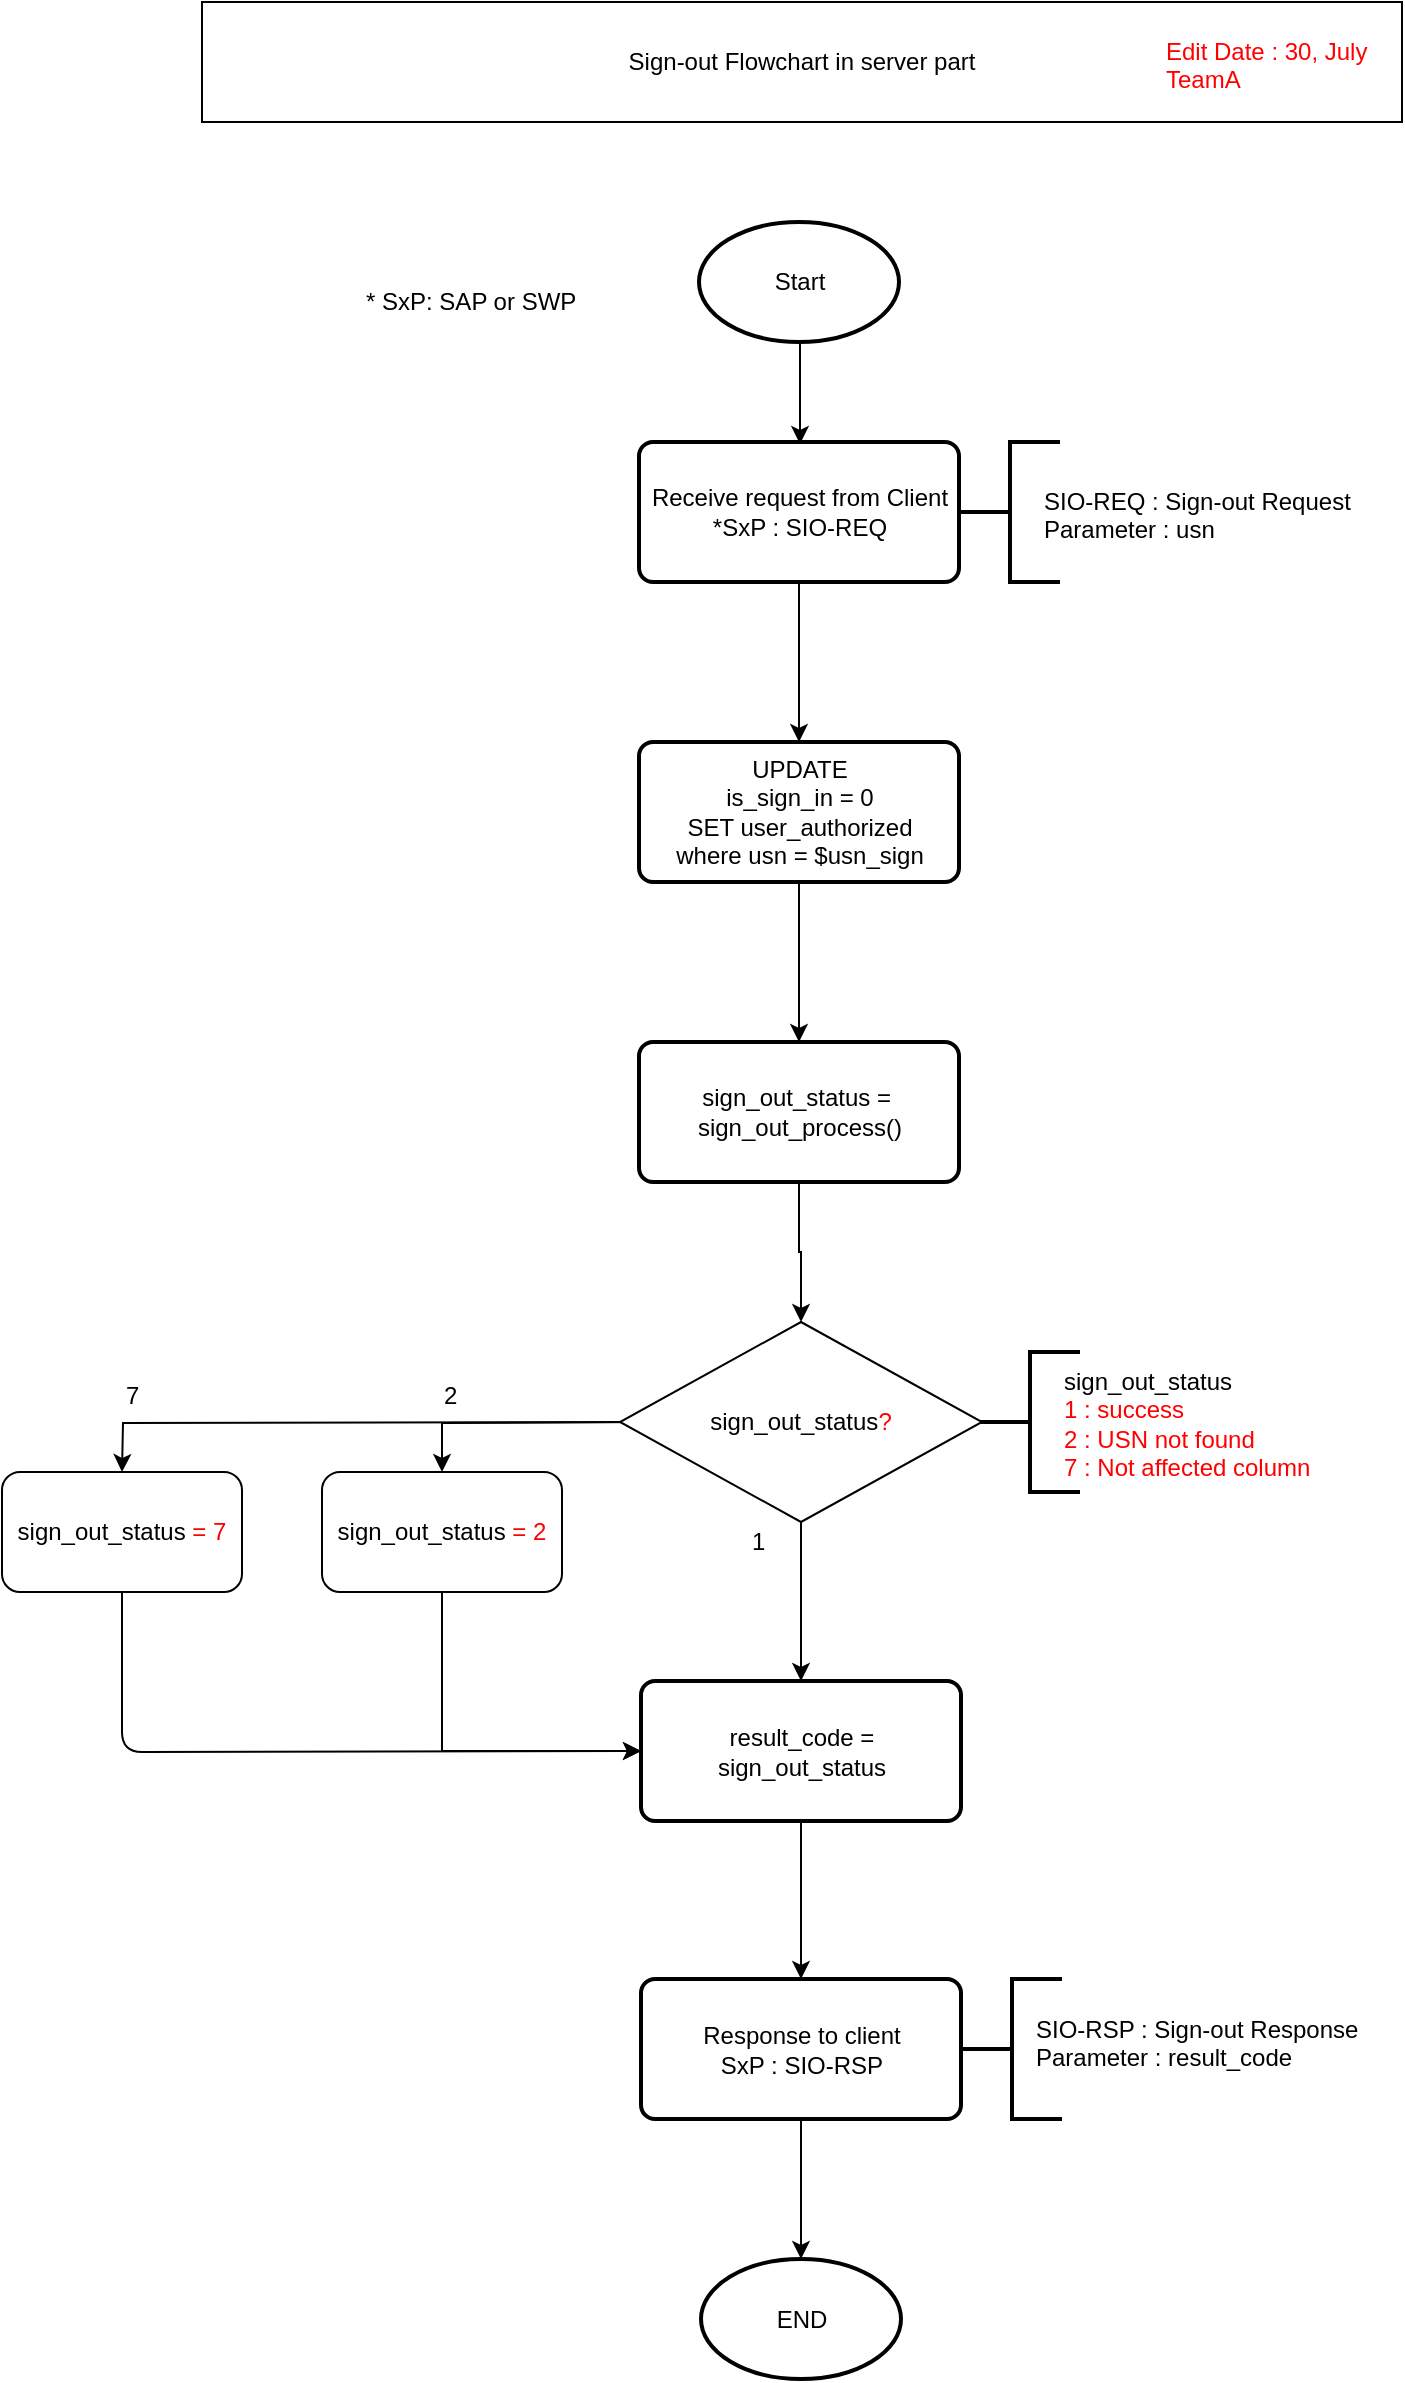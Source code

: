 <mxfile version="11.0.8" type="google"><diagram id="hj9JMjxNE5iGckyWnEGO" name="Page-1"><mxGraphModel dx="1038" dy="550" grid="1" gridSize="10" guides="1" tooltips="1" connect="1" arrows="1" fold="1" page="1" pageScale="1" pageWidth="827" pageHeight="1169" math="0" shadow="0"><root><mxCell id="0"/><mxCell id="1" parent="0"/><mxCell id="0wFiNLBVF3Fch_ltxBHr-1" style="edgeStyle=orthogonalEdgeStyle;rounded=0;orthogonalLoop=1;jettySize=auto;html=1;exitX=0.5;exitY=1;exitDx=0;exitDy=0;entryX=0.5;entryY=0;entryDx=0;entryDy=0;fontColor=#000000;" parent="1" edge="1"><mxGeometry relative="1" as="geometry"><mxPoint x="419" y="241" as="targetPoint"/><mxPoint x="419" y="190" as="sourcePoint"/></mxGeometry></mxCell><mxCell id="cn_x8lI9jhGysEngZyuD-1" value="Start" style="strokeWidth=2;html=1;shape=mxgraph.flowchart.start_1;whiteSpace=wrap;fontColor=#000000;" parent="1" vertex="1"><mxGeometry x="368.5" y="130" width="100" height="60" as="geometry"/></mxCell><mxCell id="6Gj9qpNV7grYdS1JS0a6-7" value="" style="edgeStyle=orthogonalEdgeStyle;rounded=0;orthogonalLoop=1;jettySize=auto;html=1;strokeColor=#000000;fontColor=#000000;" parent="1" source="cn_x8lI9jhGysEngZyuD-2" edge="1"><mxGeometry relative="1" as="geometry"><mxPoint x="418.5" y="390" as="targetPoint"/></mxGeometry></mxCell><mxCell id="cn_x8lI9jhGysEngZyuD-2" value="Receive request from Client&lt;br&gt;*SxP : SIO-REQ" style="rounded=1;whiteSpace=wrap;html=1;absoluteArcSize=1;arcSize=14;strokeWidth=2;fontColor=#000000;" parent="1" vertex="1"><mxGeometry x="338.5" y="240" width="160" height="70" as="geometry"/></mxCell><mxCell id="cn_x8lI9jhGysEngZyuD-7" value="END" style="strokeWidth=2;html=1;shape=mxgraph.flowchart.start_1;whiteSpace=wrap;fontColor=#000000;" parent="1" vertex="1"><mxGeometry x="369.5" y="1148.5" width="100" height="60" as="geometry"/></mxCell><mxCell id="1-BRi95KVbcLRhWpUMUv-1" value="" style="strokeWidth=2;html=1;shape=mxgraph.flowchart.annotation_2;align=left;pointerEvents=1;fontColor=#000000;" parent="1" vertex="1"><mxGeometry x="499" y="240" width="50" height="70" as="geometry"/></mxCell><mxCell id="1-BRi95KVbcLRhWpUMUv-2" value="SIO-REQ : Sign-out Request&lt;br&gt;Parameter : usn" style="text;html=1;resizable=0;points=[];autosize=1;align=left;verticalAlign=top;spacingTop=-4;fontColor=#000000;" parent="1" vertex="1"><mxGeometry x="539" y="260" width="170" height="30" as="geometry"/></mxCell><mxCell id="tfTUjVmtA4sPiie_8B8H-2" value="&lt;div&gt;* SxP: SAP or SWP&lt;/div&gt;" style="text;html=1;resizable=0;points=[];autosize=1;align=left;verticalAlign=top;spacingTop=-4;fontColor=#000000;" parent="1" vertex="1"><mxGeometry x="200" y="160" width="120" height="20" as="geometry"/></mxCell><mxCell id="tfTUjVmtA4sPiie_8B8H-4" value="" style="edgeStyle=orthogonalEdgeStyle;rounded=0;orthogonalLoop=1;jettySize=auto;html=1;fontColor=#000000;" parent="1" source="tfTUjVmtA4sPiie_8B8H-3" target="cn_x8lI9jhGysEngZyuD-7" edge="1"><mxGeometry relative="1" as="geometry"/></mxCell><mxCell id="tfTUjVmtA4sPiie_8B8H-3" value="Response to client&lt;br&gt;SxP : SIO-RSP" style="rounded=1;whiteSpace=wrap;html=1;absoluteArcSize=1;arcSize=14;strokeWidth=2;fontColor=#000000;" parent="1" vertex="1"><mxGeometry x="339.5" y="1008.5" width="160" height="70" as="geometry"/></mxCell><mxCell id="tfTUjVmtA4sPiie_8B8H-5" value="" style="strokeWidth=2;html=1;shape=mxgraph.flowchart.annotation_2;align=left;pointerEvents=1;fontColor=#000000;" parent="1" vertex="1"><mxGeometry x="500" y="1008.5" width="50" height="70" as="geometry"/></mxCell><mxCell id="tfTUjVmtA4sPiie_8B8H-6" value="SIO-RSP : Sign-out Response&lt;br&gt;Parameter : result_code" style="text;html=1;resizable=0;points=[];autosize=1;align=left;verticalAlign=top;spacingTop=-4;fontColor=#000000;" parent="1" vertex="1"><mxGeometry x="535" y="1023.5" width="180" height="30" as="geometry"/></mxCell><mxCell id="NG7aJ7UIBhs-29Z4QtsM-1" value="" style="group;fontColor=#000000;" parent="1" vertex="1" connectable="0"><mxGeometry x="120" y="20" width="600" height="60" as="geometry"/></mxCell><mxCell id="0wFiNLBVF3Fch_ltxBHr-6" value="Sign-out Flowchart in server part" style="rounded=0;whiteSpace=wrap;html=1;fontColor=#000000;" parent="NG7aJ7UIBhs-29Z4QtsM-1" vertex="1"><mxGeometry width="600" height="60" as="geometry"/></mxCell><mxCell id="tfTUjVmtA4sPiie_8B8H-7" value="&lt;span&gt;&lt;font color=&quot;#ff0000&quot;&gt;Edit Date : 30, July&lt;br&gt;TeamA&lt;/font&gt;&lt;/span&gt;" style="text;html=1;resizable=0;points=[];autosize=1;align=left;verticalAlign=top;spacingTop=-4;fontStyle=0;fontColor=#000000;" parent="NG7aJ7UIBhs-29Z4QtsM-1" vertex="1"><mxGeometry x="480" y="15" width="120" height="30" as="geometry"/></mxCell><mxCell id="6Gj9qpNV7grYdS1JS0a6-3" value="&lt;span style=&quot;color: rgb(0 , 0 , 0)&quot;&gt;sign_out_status&lt;/span&gt;&amp;nbsp;= 7" style="rounded=1;whiteSpace=wrap;html=1;strokeColor=#000000;fontColor=#FF0000;" parent="1" vertex="1"><mxGeometry x="20" y="755" width="120" height="60" as="geometry"/></mxCell><mxCell id="6Gj9qpNV7grYdS1JS0a6-4" value="" style="edgeStyle=orthogonalEdgeStyle;rounded=0;orthogonalLoop=1;jettySize=auto;html=1;fontColor=#FF0000;entryX=0.5;entryY=0;entryDx=0;entryDy=0;" parent="1" edge="1"><mxGeometry relative="1" as="geometry"><mxPoint x="80" y="755" as="targetPoint"/><mxPoint x="338.5" y="730" as="sourcePoint"/></mxGeometry></mxCell><mxCell id="6Gj9qpNV7grYdS1JS0a6-10" value="" style="edgeStyle=orthogonalEdgeStyle;rounded=0;orthogonalLoop=1;jettySize=auto;html=1;strokeColor=#000000;fontColor=#FF0000;entryX=0.5;entryY=0;entryDx=0;entryDy=0;" parent="1" target="6Gj9qpNV7grYdS1JS0a6-8" edge="1"><mxGeometry relative="1" as="geometry"><mxPoint x="340" y="730" as="sourcePoint"/><mxPoint x="418.5" y="845" as="targetPoint"/></mxGeometry></mxCell><mxCell id="DqD5jI3K3D2NK8TenD71-4" value="" style="edgeStyle=orthogonalEdgeStyle;rounded=0;orthogonalLoop=1;jettySize=auto;html=1;" parent="1" source="6Gj9qpNV7grYdS1JS0a6-5" edge="1"><mxGeometry relative="1" as="geometry"><mxPoint x="418.5" y="540" as="targetPoint"/></mxGeometry></mxCell><mxCell id="6Gj9qpNV7grYdS1JS0a6-5" value="UPDATE&lt;br&gt;is_sign_in = 0&lt;br&gt;SET user_authorized&lt;br&gt;where usn = $usn_sign" style="rounded=1;whiteSpace=wrap;html=1;absoluteArcSize=1;arcSize=14;strokeWidth=2;fontColor=#000000;" parent="1" vertex="1"><mxGeometry x="338.5" y="390" width="160" height="70" as="geometry"/></mxCell><mxCell id="JLHfuwP0v7vRr5Kf_GoM-4" style="edgeStyle=orthogonalEdgeStyle;rounded=0;orthogonalLoop=1;jettySize=auto;html=1;entryX=0;entryY=0.5;entryDx=0;entryDy=0;fontSize=11;fontColor=#FF0000;exitX=0.5;exitY=1;exitDx=0;exitDy=0;" parent="1" source="6Gj9qpNV7grYdS1JS0a6-8" target="JLHfuwP0v7vRr5Kf_GoM-1" edge="1"><mxGeometry relative="1" as="geometry"><Array as="points"><mxPoint x="240" y="895"/></Array></mxGeometry></mxCell><mxCell id="6Gj9qpNV7grYdS1JS0a6-8" value="&lt;span style=&quot;color: rgb(0 , 0 , 0)&quot;&gt;sign_out_status&lt;/span&gt;&amp;nbsp;= 2" style="rounded=1;whiteSpace=wrap;html=1;strokeColor=#000000;fontColor=#FF0000;" parent="1" vertex="1"><mxGeometry x="180" y="755" width="120" height="60" as="geometry"/></mxCell><mxCell id="DqD5jI3K3D2NK8TenD71-1" value="" style="endArrow=classic;html=1;exitX=0.5;exitY=1;exitDx=0;exitDy=0;entryX=0;entryY=0.5;entryDx=0;entryDy=0;" parent="1" target="JLHfuwP0v7vRr5Kf_GoM-1" edge="1"><mxGeometry width="50" height="50" relative="1" as="geometry"><mxPoint x="80" y="815" as="sourcePoint"/><mxPoint x="420" y="825" as="targetPoint"/><Array as="points"><mxPoint x="80" y="825"/><mxPoint x="80" y="895"/></Array></mxGeometry></mxCell><mxCell id="JLHfuwP0v7vRr5Kf_GoM-5" style="edgeStyle=orthogonalEdgeStyle;rounded=0;orthogonalLoop=1;jettySize=auto;html=1;entryX=0.5;entryY=0;entryDx=0;entryDy=0;fontSize=11;fontColor=#FF0000;" parent="1" source="DqD5jI3K3D2NK8TenD71-5" target="JLHfuwP0v7vRr5Kf_GoM-1" edge="1"><mxGeometry relative="1" as="geometry"/></mxCell><mxCell id="DqD5jI3K3D2NK8TenD71-5" value="&lt;span style=&quot;color: rgb(0 , 0 , 0)&quot;&gt;sign_out_status&lt;/span&gt;?" style="rhombus;whiteSpace=wrap;html=1;fontColor=#FF0000;" parent="1" vertex="1"><mxGeometry x="329" y="680" width="181" height="100" as="geometry"/></mxCell><mxCell id="NmT9zAtas1rwpjXqeffD-3" value="" style="strokeWidth=2;html=1;shape=mxgraph.flowchart.annotation_2;align=left;pointerEvents=1;fontColor=#000000;" parent="1" vertex="1"><mxGeometry x="509" y="695" width="50" height="70" as="geometry"/></mxCell><mxCell id="NmT9zAtas1rwpjXqeffD-4" value="&lt;span style=&quot;text-align: center ; white-space: normal&quot;&gt;sign_out_status&lt;/span&gt;&lt;font color=&quot;#ff0000&quot;&gt;&lt;br&gt;1 : success&lt;br&gt;2 : USN not found&lt;br&gt;7 : Not affected column&lt;br&gt;&lt;/font&gt;" style="text;html=1;resizable=0;points=[];autosize=1;align=left;verticalAlign=top;spacingTop=-4;" parent="1" vertex="1"><mxGeometry x="549" y="700" width="140" height="60" as="geometry"/></mxCell><mxCell id="NmT9zAtas1rwpjXqeffD-7" value="7" style="text;html=1;resizable=0;points=[];autosize=1;align=left;verticalAlign=top;spacingTop=-4;" parent="1" vertex="1"><mxGeometry x="80" y="707" width="20" height="20" as="geometry"/></mxCell><mxCell id="NmT9zAtas1rwpjXqeffD-8" value="2" style="text;html=1;resizable=0;points=[];autosize=1;align=left;verticalAlign=top;spacingTop=-4;" parent="1" vertex="1"><mxGeometry x="239" y="707" width="20" height="20" as="geometry"/></mxCell><mxCell id="NmT9zAtas1rwpjXqeffD-9" value="1" style="text;html=1;resizable=0;points=[];autosize=1;align=left;verticalAlign=top;spacingTop=-4;" parent="1" vertex="1"><mxGeometry x="393" y="780" width="20" height="20" as="geometry"/></mxCell><mxCell id="JLHfuwP0v7vRr5Kf_GoM-6" style="edgeStyle=orthogonalEdgeStyle;rounded=0;orthogonalLoop=1;jettySize=auto;html=1;entryX=0.5;entryY=0;entryDx=0;entryDy=0;fontSize=11;fontColor=#FF0000;" parent="1" source="JLHfuwP0v7vRr5Kf_GoM-1" target="tfTUjVmtA4sPiie_8B8H-3" edge="1"><mxGeometry relative="1" as="geometry"/></mxCell><mxCell id="JLHfuwP0v7vRr5Kf_GoM-1" value="result_code = sign_out_status" style="rounded=1;whiteSpace=wrap;html=1;absoluteArcSize=1;arcSize=14;strokeWidth=2;fontColor=#000000;" parent="1" vertex="1"><mxGeometry x="339.5" y="859.5" width="160" height="70" as="geometry"/></mxCell><mxCell id="QnoW3O0KQbQf4-uUMgVg-2" style="edgeStyle=orthogonalEdgeStyle;rounded=0;orthogonalLoop=1;jettySize=auto;html=1;" parent="1" source="QnoW3O0KQbQf4-uUMgVg-1" target="DqD5jI3K3D2NK8TenD71-5" edge="1"><mxGeometry relative="1" as="geometry"/></mxCell><mxCell id="QnoW3O0KQbQf4-uUMgVg-1" value="sign_out_status =&amp;nbsp;&lt;br&gt;sign_out_process()" style="rounded=1;whiteSpace=wrap;html=1;absoluteArcSize=1;arcSize=14;strokeWidth=2;fontColor=#000000;" parent="1" vertex="1"><mxGeometry x="338.5" y="540" width="160" height="70" as="geometry"/></mxCell></root></mxGraphModel></diagram></mxfile>